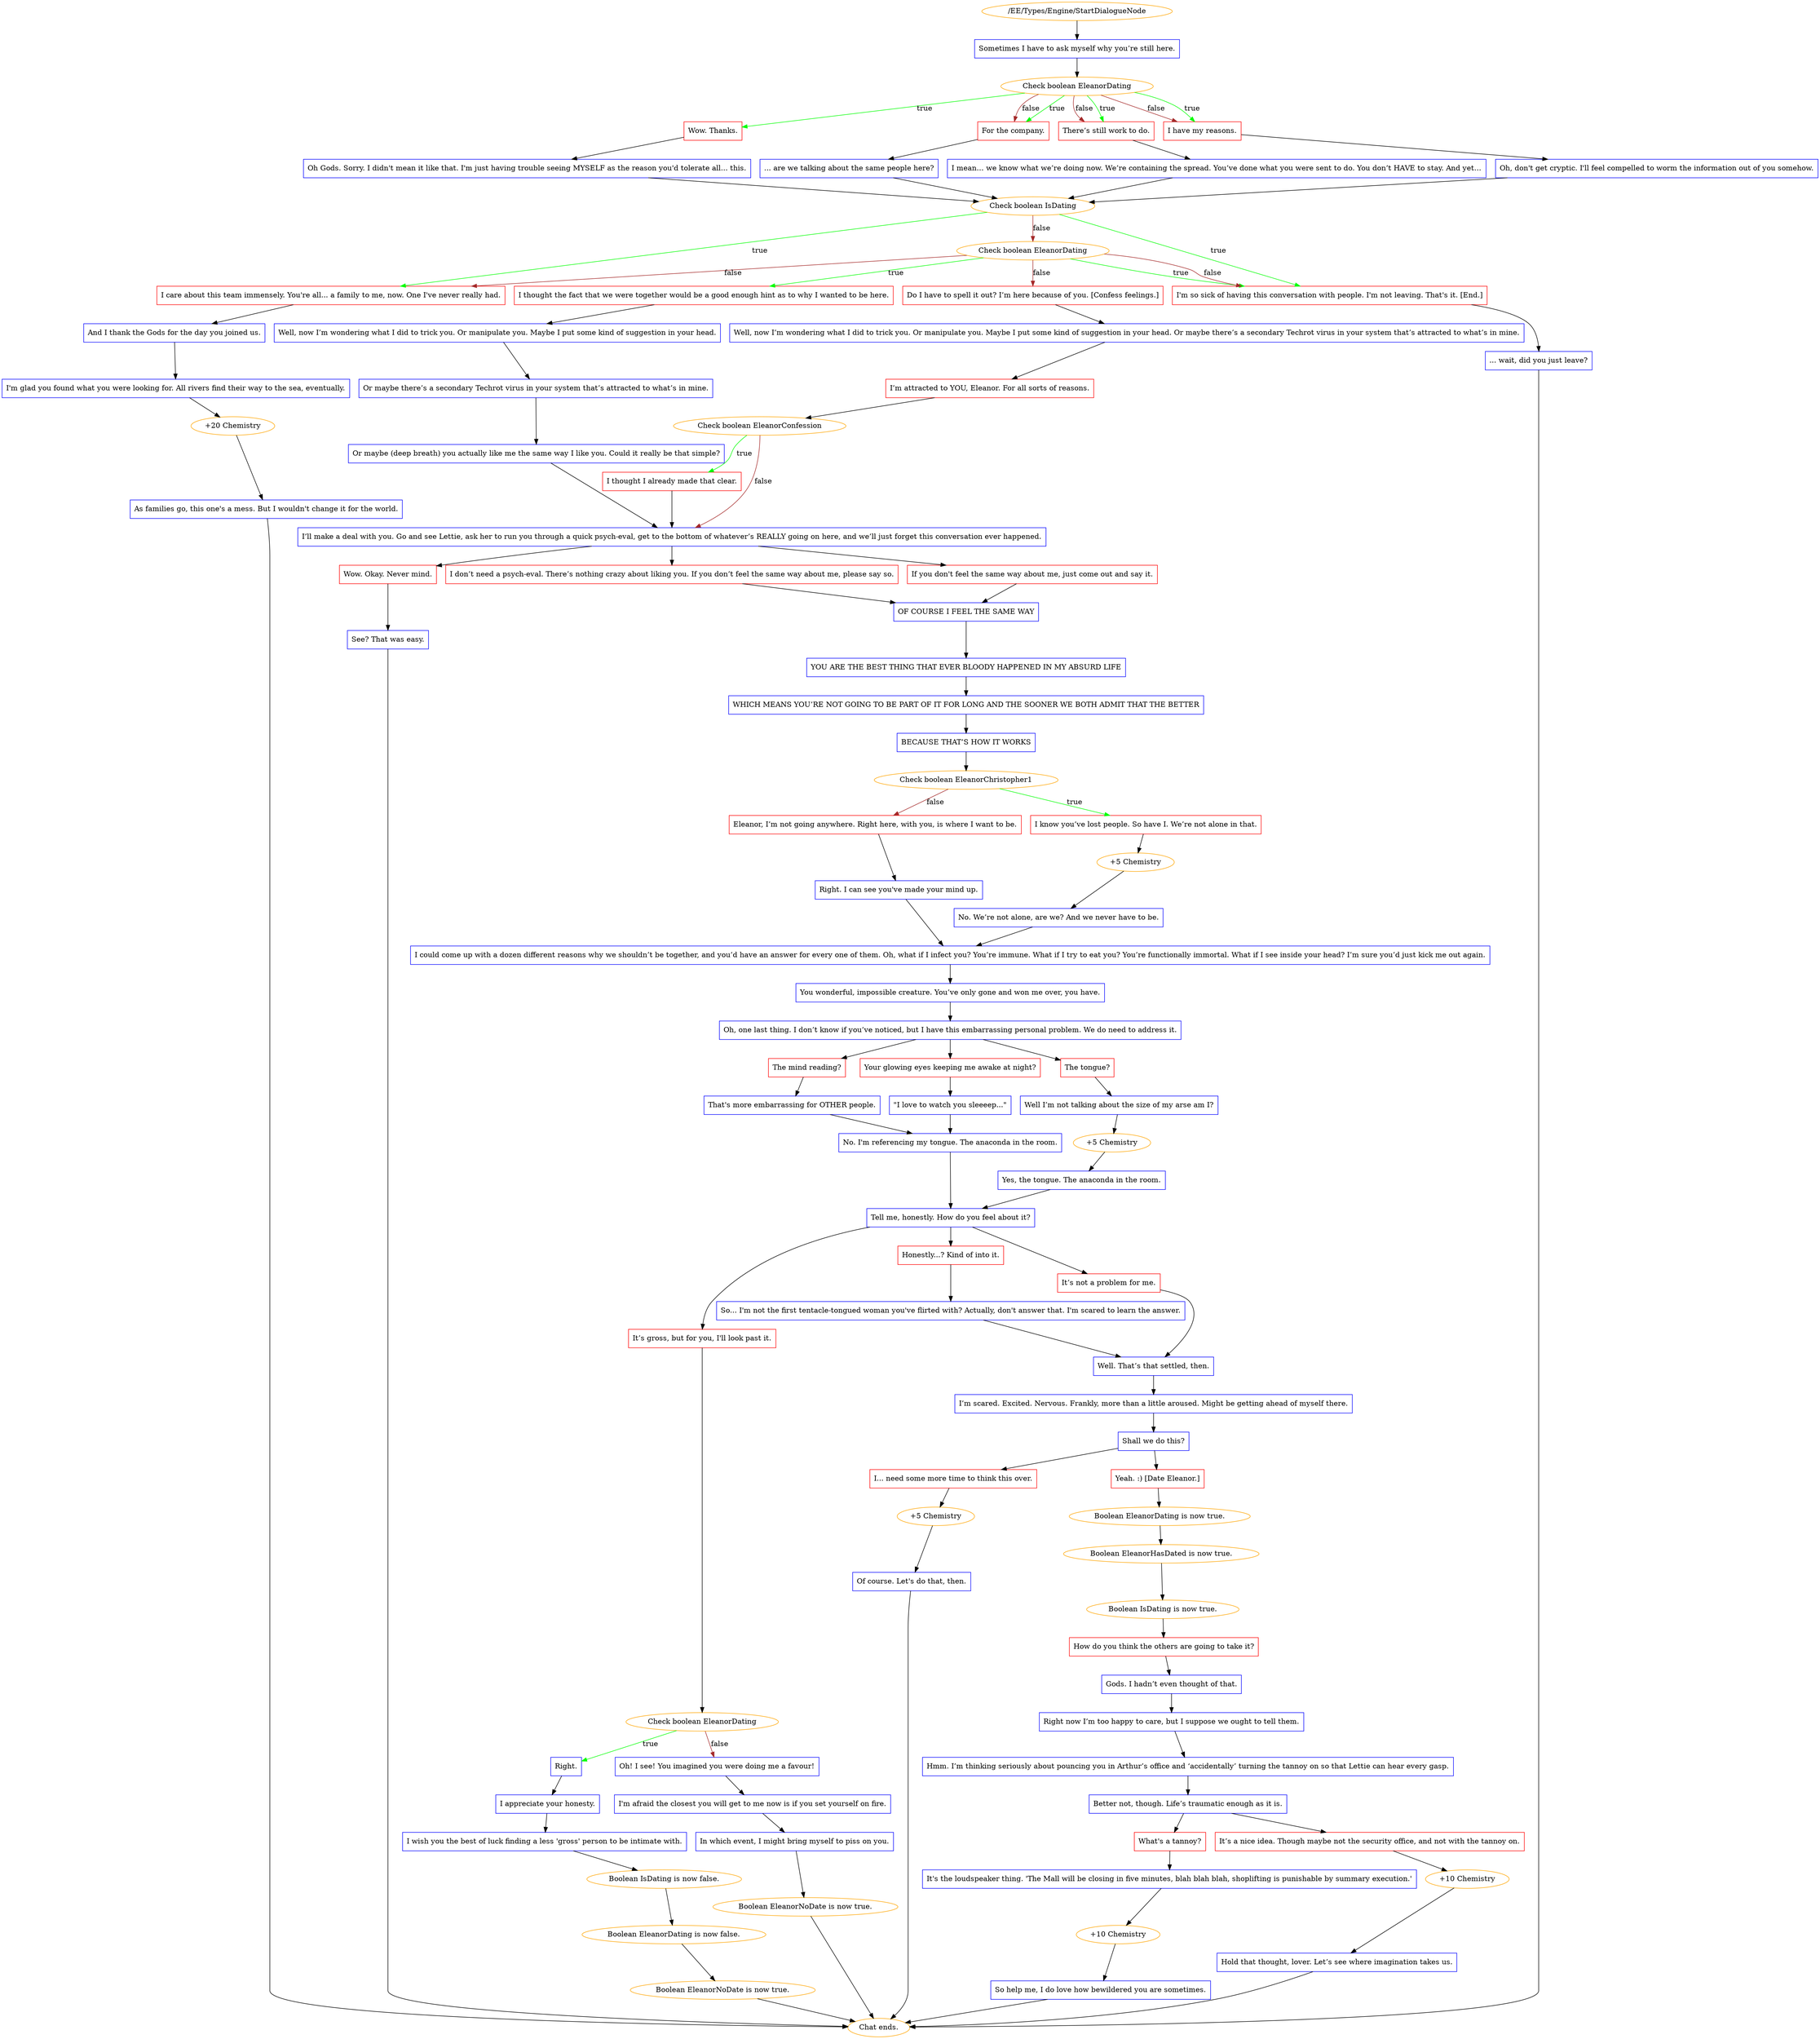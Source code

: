 digraph {
	2285 [label="/EE/Types/Engine/StartDialogueNode",color=orange];
		2285 -> 2286;
	2286 [label="Sometimes I have to ask myself why you’re still here.",shape=box,color=blue];
		2286 -> 2287;
	2287 [label="Check boolean EleanorDating",color=orange];
		2287 -> 2288 [label=true,color=green];
		2287 -> 2289 [label=true,color=green];
		2287 -> 2290 [label=true,color=green];
		2287 -> 2291 [label=true,color=green];
		2287 -> 2289 [label=false,color=brown];
		2287 -> 2290 [label=false,color=brown];
		2287 -> 2291 [label=false,color=brown];
	2288 [label="Wow. Thanks.",shape=box,color=red];
		2288 -> 2292;
	2289 [label="For the company.",shape=box,color=red];
		2289 -> 2293;
	2290 [label="There’s still work to do.",shape=box,color=red];
		2290 -> 2294;
	2291 [label="I have my reasons.",shape=box,color=red];
		2291 -> 2295;
	2292 [label="Oh Gods. Sorry. I didn't mean it like that. I'm just having trouble seeing MYSELF as the reason you'd tolerate all... this.",shape=box,color=blue];
		2292 -> 2844;
	2293 [label="... are we talking about the same people here?",shape=box,color=blue];
		2293 -> 2844;
	2294 [label="I mean… we know what we’re doing now. We’re containing the spread. You’ve done what you were sent to do. You don’t HAVE to stay. And yet…",shape=box,color=blue];
		2294 -> 2844;
	2295 [label="Oh, don't get cryptic. I'll feel compelled to worm the information out of you somehow.",shape=box,color=blue];
		2295 -> 2844;
	2844 [label="Check boolean IsDating",color=orange];
		2844 -> 2300 [label=true,color=green];
		2844 -> 2299 [label=true,color=green];
		2844 -> 2296 [label=false,color=brown];
	2300 [label="I'm so sick of having this conversation with people. I'm not leaving. That's it. [End.]",shape=box,color=red];
		2300 -> 2301;
	2299 [label="I care about this team immensely. You're all... a family to me, now. One I've never really had.",shape=box,color=red];
		2299 -> 2304;
	2296 [label="Check boolean EleanorDating",color=orange];
		2296 -> 2297 [label=true,color=green];
		2296 -> 2300 [label=true,color=green];
		2296 -> 2298 [label=false,color=brown];
		2296 -> 2299 [label=false,color=brown];
		2296 -> 2300 [label=false,color=brown];
	2301 [label="... wait, did you just leave?",shape=box,color=blue];
		2301 -> "Chat ends.";
	2304 [label="And I thank the Gods for the day you joined us.",shape=box,color=blue];
		2304 -> 2307;
	2297 [label="I thought the fact that we were together would be a good enough hint as to why I wanted to be here.",shape=box,color=red];
		2297 -> 2303;
	2298 [label="Do I have to spell it out? I’m here because of you. [Confess feelings.]",shape=box,color=red];
		2298 -> 2305;
	"Chat ends." [color=orange];
	2307 [label="I'm glad you found what you were looking for. All rivers find their way to the sea, eventually.",shape=box,color=blue];
		2307 -> 2313;
	2303 [label="Well, now I’m wondering what I did to trick you. Or manipulate you. Maybe I put some kind of suggestion in your head.",shape=box,color=blue];
		2303 -> 2308;
	2305 [label="Well, now I’m wondering what I did to trick you. Or manipulate you. Maybe I put some kind of suggestion in your head. Or maybe there’s a secondary Techrot virus in your system that’s attracted to what’s in mine.",shape=box,color=blue];
		2305 -> 2306;
	2313 [label="+20 Chemistry",color=orange];
		2313 -> 2312;
	2308 [label="Or maybe there’s a secondary Techrot virus in your system that’s attracted to what’s in mine.",shape=box,color=blue];
		2308 -> 2309;
	2306 [label="I’m attracted to YOU, Eleanor. For all sorts of reasons.",shape=box,color=red];
		2306 -> 2310;
	2312 [label="As families go, this one's a mess. But I wouldn't change it for the world.",shape=box,color=blue];
		2312 -> "Chat ends.";
	2309 [label="Or maybe (deep breath) you actually like me the same way I like you. Could it really be that simple?",shape=box,color=blue];
		2309 -> 2315;
	2310 [label="Check boolean EleanorConfession",color=orange];
		2310 -> 2311 [label=true,color=green];
		2310 -> 2315 [label=false,color=brown];
	"Chat ends." [color=orange];
	2315 [label="I’ll make a deal with you. Go and see Lettie, ask her to run you through a quick psych-eval, get to the bottom of whatever’s REALLY going on here, and we’ll just forget this conversation ever happened.",shape=box,color=blue];
		2315 -> 2316;
		2315 -> 2317;
		2315 -> 2318;
	2311 [label="I thought I already made that clear.",shape=box,color=red];
		2311 -> 2315;
	2316 [label="I don’t need a psych-eval. There’s nothing crazy about liking you. If you don’t feel the same way about me, please say so.",shape=box,color=red];
		2316 -> 2321;
	2317 [label="If you don't feel the same way about me, just come out and say it.",shape=box,color=red];
		2317 -> 2321;
	2318 [label="Wow. Okay. Never mind.",shape=box,color=red];
		2318 -> 2319;
	2321 [label="OF COURSE I FEEL THE SAME WAY",shape=box,color=blue];
		2321 -> 2322;
	2319 [label="See? That was easy.",shape=box,color=blue];
		2319 -> "Chat ends.";
	2322 [label="YOU ARE THE BEST THING THAT EVER BLOODY HAPPENED IN MY ABSURD LIFE",shape=box,color=blue];
		2322 -> 2323;
	"Chat ends." [color=orange];
	2323 [label="WHICH MEANS YOU’RE NOT GOING TO BE PART OF IT FOR LONG AND THE SOONER WE BOTH ADMIT THAT THE BETTER",shape=box,color=blue];
		2323 -> 2324;
	2324 [label="BECAUSE THAT’S HOW IT WORKS",shape=box,color=blue];
		2324 -> 2325;
	2325 [label="Check boolean EleanorChristopher1",color=orange];
		2325 -> 2326 [label=true,color=green];
		2325 -> 2327 [label=false,color=brown];
	2326 [label="I know you’ve lost people. So have I. We’re not alone in that.",shape=box,color=red];
		2326 -> 2328;
	2327 [label="Eleanor, I’m not going anywhere. Right here, with you, is where I want to be.",shape=box,color=red];
		2327 -> 2330;
	2328 [label="+5 Chemistry",color=orange];
		2328 -> 2329;
	2330 [label="Right. I can see you've made your mind up.",shape=box,color=blue];
		2330 -> 2331;
	2329 [label="No. We’re not alone, are we? And we never have to be.",shape=box,color=blue];
		2329 -> 2331;
	2331 [label="I could come up with a dozen different reasons why we shouldn’t be together, and you’d have an answer for every one of them. Oh, what if I infect you? You’re immune. What if I try to eat you? You’re functionally immortal. What if I see inside your head? I’m sure you’d just kick me out again.",shape=box,color=blue];
		2331 -> 2332;
	2332 [label="You wonderful, impossible creature. You’ve only gone and won me over, you have.",shape=box,color=blue];
		2332 -> 2333;
	2333 [label="Oh, one last thing. I don’t know if you’ve noticed, but I have this embarrassing personal problem. We do need to address it.",shape=box,color=blue];
		2333 -> 2334;
		2333 -> 2335;
		2333 -> 2336;
	2334 [label="Your glowing eyes keeping me awake at night?",shape=box,color=red];
		2334 -> 2337;
	2335 [label="The mind reading?",shape=box,color=red];
		2335 -> 2338;
	2336 [label="The tongue?",shape=box,color=red];
		2336 -> 2339;
	2337 [label="\"I love to watch you sleeeep...\"",shape=box,color=blue];
		2337 -> 2340;
	2338 [label="That's more embarrassing for OTHER people.",shape=box,color=blue];
		2338 -> 2340;
	2339 [label="Well I’m not talking about the size of my arse am I?",shape=box,color=blue];
		2339 -> 2341;
	2340 [label="No. I'm referencing my tongue. The anaconda in the room.",shape=box,color=blue];
		2340 -> 2343;
	2341 [label="+5 Chemistry",color=orange];
		2341 -> 2342;
	2343 [label="Tell me, honestly. How do you feel about it?",shape=box,color=blue];
		2343 -> 2344;
		2343 -> 2345;
		2343 -> 2346;
	2342 [label="Yes, the tongue. The anaconda in the room.",shape=box,color=blue];
		2342 -> 2343;
	2344 [label="It’s gross, but for you, I'll look past it.",shape=box,color=red];
		2344 -> 2348;
	2345 [label="It’s not a problem for me.",shape=box,color=red];
		2345 -> 2351;
	2346 [label="Honestly...? Kind of into it.",shape=box,color=red];
		2346 -> 2347;
	2348 [label="Check boolean EleanorDating",color=orange];
		2348 -> 2349 [label=true,color=green];
		2348 -> 2350 [label=false,color=brown];
	2351 [label="Well. That’s that settled, then.",shape=box,color=blue];
		2351 -> 2354;
	2347 [label="So... I'm not the first tentacle-tongued woman you've flirted with? Actually, don't answer that. I'm scared to learn the answer.",shape=box,color=blue];
		2347 -> 2351;
	2349 [label="Right.",shape=box,color=blue];
		2349 -> 2352;
	2350 [label="Oh! I see! You imagined you were doing me a favour!",shape=box,color=blue];
		2350 -> 2353;
	2354 [label="I’m scared. Excited. Nervous. Frankly, more than a little aroused. Might be getting ahead of myself there.",shape=box,color=blue];
		2354 -> 2355;
	2352 [label="I appreciate your honesty.",shape=box,color=blue];
		2352 -> 2356;
	2353 [label="I'm afraid the closest you will get to me now is if you set yourself on fire.",shape=box,color=blue];
		2353 -> 2357;
	2355 [label="Shall we do this?",shape=box,color=blue];
		2355 -> 2364;
		2355 -> 2365;
	2356 [label="I wish you the best of luck finding a less 'gross' person to be intimate with.",shape=box,color=blue];
		2356 -> 2363;
	2357 [label="In which event, I might bring myself to piss on you.",shape=box,color=blue];
		2357 -> 2358;
	2364 [label="Yeah. :) [Date Eleanor.]",shape=box,color=red];
		2364 -> 2369;
	2365 [label="I... need some more time to think this over.",shape=box,color=red];
		2365 -> 2366;
	2363 [label="Boolean IsDating is now false.",color=orange];
		2363 -> 2362;
	2358 [label="Boolean EleanorNoDate is now true.",color=orange];
		2358 -> "Chat ends.";
	2369 [label="Boolean EleanorDating is now true.",color=orange];
		2369 -> 2370;
	2366 [label="+5 Chemistry",color=orange];
		2366 -> 2367;
	2362 [label="Boolean EleanorDating is now false.",color=orange];
		2362 -> 2361;
	"Chat ends." [color=orange];
	2370 [label="Boolean EleanorHasDated is now true.",color=orange];
		2370 -> 2371;
	2367 [label="Of course. Let's do that, then.",shape=box,color=blue];
		2367 -> "Chat ends.";
	2361 [label="Boolean EleanorNoDate is now true.",color=orange];
		2361 -> "Chat ends.";
	2371 [label="Boolean IsDating is now true.",color=orange];
		2371 -> 2373;
	"Chat ends." [color=orange];
	"Chat ends." [color=orange];
	2373 [label="How do you think the others are going to take it?",shape=box,color=red];
		2373 -> 2372;
	2372 [label="Gods. I hadn’t even thought of that.",shape=box,color=blue];
		2372 -> 2374;
	2374 [label="Right now I’m too happy to care, but I suppose we ought to tell them.",shape=box,color=blue];
		2374 -> 2375;
	2375 [label="Hmm. I’m thinking seriously about pouncing you in Arthur’s office and ‘accidentally’ turning the tannoy on so that Lettie can hear every gasp.",shape=box,color=blue];
		2375 -> 2376;
	2376 [label="Better not, though. Life’s traumatic enough as it is.",shape=box,color=blue];
		2376 -> 2377;
		2376 -> 2378;
	2377 [label="It’s a nice idea. Though maybe not the security office, and not with the tannoy on.",shape=box,color=red];
		2377 -> 2379;
	2378 [label="What's a tannoy?",shape=box,color=red];
		2378 -> 2382;
	2379 [label="+10 Chemistry",color=orange];
		2379 -> 2380;
	2382 [label="It's the loudspeaker thing. 'The Mall will be closing in five minutes, blah blah blah, shoplifting is punishable by summary execution.'",shape=box,color=blue];
		2382 -> 2384;
	2380 [label="Hold that thought, lover. Let’s see where imagination takes us.",shape=box,color=blue];
		2380 -> "Chat ends.";
	2384 [label="+10 Chemistry",color=orange];
		2384 -> 2383;
	"Chat ends." [color=orange];
	2383 [label="So help me, I do love how bewildered you are sometimes.",shape=box,color=blue];
		2383 -> "Chat ends.";
	"Chat ends." [color=orange];
}